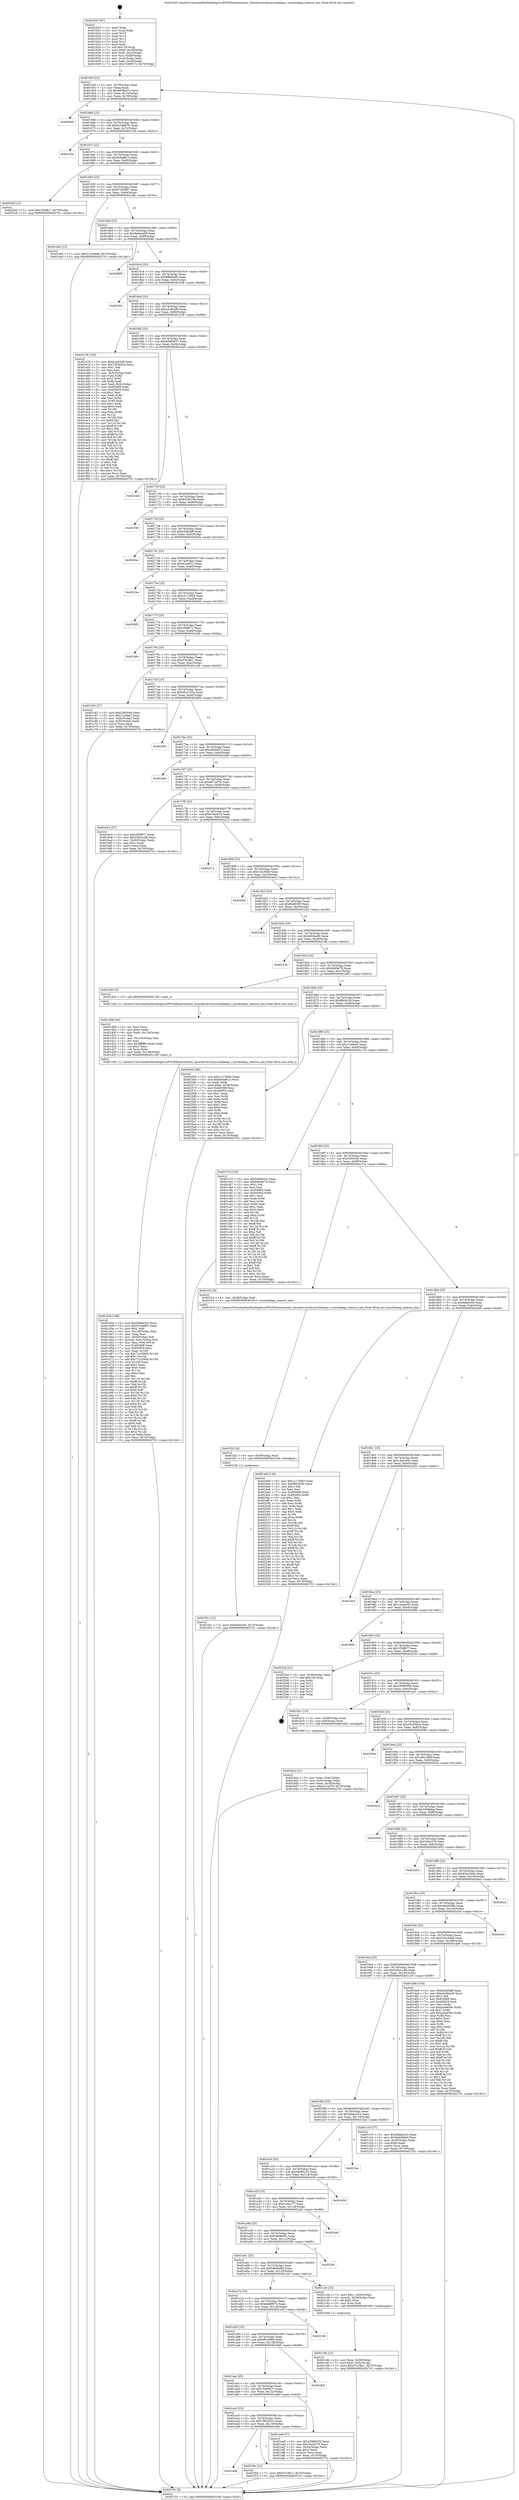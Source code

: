 digraph "0x401620" {
  label = "0x401620 (/mnt/c/Users/mathe/Desktop/tcc/POCII/binaries/extr_linuxdriversttysynclinkmp.c_synclinkmp_remove_one_Final-ollvm.out::main(0))"
  labelloc = "t"
  node[shape=record]

  Entry [label="",width=0.3,height=0.3,shape=circle,fillcolor=black,style=filled]
  "0x40164f" [label="{
     0x40164f [23]\l
     | [instrs]\l
     &nbsp;&nbsp;0x40164f \<+3\>: mov -0x70(%rbp),%eax\l
     &nbsp;&nbsp;0x401652 \<+2\>: mov %eax,%ecx\l
     &nbsp;&nbsp;0x401654 \<+6\>: sub $0x8858a37c,%ecx\l
     &nbsp;&nbsp;0x40165a \<+3\>: mov %eax,-0x74(%rbp)\l
     &nbsp;&nbsp;0x40165d \<+3\>: mov %ecx,-0x78(%rbp)\l
     &nbsp;&nbsp;0x401660 \<+6\>: je 00000000004020e6 \<main+0xac6\>\l
  }"]
  "0x4020e6" [label="{
     0x4020e6\l
  }", style=dashed]
  "0x401666" [label="{
     0x401666 [22]\l
     | [instrs]\l
     &nbsp;&nbsp;0x401666 \<+5\>: jmp 000000000040166b \<main+0x4b\>\l
     &nbsp;&nbsp;0x40166b \<+3\>: mov -0x74(%rbp),%eax\l
     &nbsp;&nbsp;0x40166e \<+5\>: sub $0x8c188d79,%eax\l
     &nbsp;&nbsp;0x401673 \<+3\>: mov %eax,-0x7c(%rbp)\l
     &nbsp;&nbsp;0x401676 \<+6\>: je 000000000040233a \<main+0xd1a\>\l
  }"]
  Exit [label="",width=0.3,height=0.3,shape=circle,fillcolor=black,style=filled,peripheries=2]
  "0x40233a" [label="{
     0x40233a\l
  }", style=dashed]
  "0x40167c" [label="{
     0x40167c [22]\l
     | [instrs]\l
     &nbsp;&nbsp;0x40167c \<+5\>: jmp 0000000000401681 \<main+0x61\>\l
     &nbsp;&nbsp;0x401681 \<+3\>: mov -0x74(%rbp),%eax\l
     &nbsp;&nbsp;0x401684 \<+5\>: sub $0x8cfad613,%eax\l
     &nbsp;&nbsp;0x401689 \<+3\>: mov %eax,-0x80(%rbp)\l
     &nbsp;&nbsp;0x40168c \<+6\>: je 00000000004025bf \<main+0xf9f\>\l
  }"]
  "0x401f2c" [label="{
     0x401f2c [12]\l
     | [instrs]\l
     &nbsp;&nbsp;0x401f2c \<+7\>: movl $0x68ab29e,-0x70(%rbp)\l
     &nbsp;&nbsp;0x401f33 \<+5\>: jmp 0000000000402701 \<main+0x10e1\>\l
  }"]
  "0x4025bf" [label="{
     0x4025bf [12]\l
     | [instrs]\l
     &nbsp;&nbsp;0x4025bf \<+7\>: movl $0x1f26ffc7,-0x70(%rbp)\l
     &nbsp;&nbsp;0x4025c6 \<+5\>: jmp 0000000000402701 \<main+0x10e1\>\l
  }"]
  "0x401692" [label="{
     0x401692 [25]\l
     | [instrs]\l
     &nbsp;&nbsp;0x401692 \<+5\>: jmp 0000000000401697 \<main+0x77\>\l
     &nbsp;&nbsp;0x401697 \<+3\>: mov -0x74(%rbp),%eax\l
     &nbsp;&nbsp;0x40169a \<+5\>: sub $0x97d39f67,%eax\l
     &nbsp;&nbsp;0x40169f \<+6\>: mov %eax,-0x84(%rbp)\l
     &nbsp;&nbsp;0x4016a5 \<+6\>: je 0000000000401ddc \<main+0x7bc\>\l
  }"]
  "0x401f23" [label="{
     0x401f23 [9]\l
     | [instrs]\l
     &nbsp;&nbsp;0x401f23 \<+4\>: mov -0x58(%rbp),%rdi\l
     &nbsp;&nbsp;0x401f27 \<+5\>: call 0000000000401030 \<free@plt\>\l
     | [calls]\l
     &nbsp;&nbsp;0x401030 \{1\} (unknown)\l
  }"]
  "0x401ddc" [label="{
     0x401ddc [12]\l
     | [instrs]\l
     &nbsp;&nbsp;0x401ddc \<+7\>: movl $0x516164a8,-0x70(%rbp)\l
     &nbsp;&nbsp;0x401de3 \<+5\>: jmp 0000000000402701 \<main+0x10e1\>\l
  }"]
  "0x4016ab" [label="{
     0x4016ab [25]\l
     | [instrs]\l
     &nbsp;&nbsp;0x4016ab \<+5\>: jmp 00000000004016b0 \<main+0x90\>\l
     &nbsp;&nbsp;0x4016b0 \<+3\>: mov -0x74(%rbp),%eax\l
     &nbsp;&nbsp;0x4016b3 \<+5\>: sub $0x9abeee08,%eax\l
     &nbsp;&nbsp;0x4016b8 \<+6\>: mov %eax,-0x88(%rbp)\l
     &nbsp;&nbsp;0x4016be \<+6\>: je 0000000000402699 \<main+0x1079\>\l
  }"]
  "0x401ade" [label="{
     0x401ade\l
  }", style=dashed]
  "0x402699" [label="{
     0x402699\l
  }", style=dashed]
  "0x4016c4" [label="{
     0x4016c4 [25]\l
     | [instrs]\l
     &nbsp;&nbsp;0x4016c4 \<+5\>: jmp 00000000004016c9 \<main+0xa9\>\l
     &nbsp;&nbsp;0x4016c9 \<+3\>: mov -0x74(%rbp),%eax\l
     &nbsp;&nbsp;0x4016cc \<+5\>: sub $0x9f888a96,%eax\l
     &nbsp;&nbsp;0x4016d1 \<+6\>: mov %eax,-0x8c(%rbp)\l
     &nbsp;&nbsp;0x4016d7 \<+6\>: je 0000000000401fc8 \<main+0x9a8\>\l
  }"]
  "0x401f0e" [label="{
     0x401f0e [12]\l
     | [instrs]\l
     &nbsp;&nbsp;0x401f0e \<+7\>: movl $0xd7e1fbc1,-0x70(%rbp)\l
     &nbsp;&nbsp;0x401f15 \<+5\>: jmp 0000000000402701 \<main+0x10e1\>\l
  }"]
  "0x401fc8" [label="{
     0x401fc8\l
  }", style=dashed]
  "0x4016dd" [label="{
     0x4016dd [25]\l
     | [instrs]\l
     &nbsp;&nbsp;0x4016dd \<+5\>: jmp 00000000004016e2 \<main+0xc2\>\l
     &nbsp;&nbsp;0x4016e2 \<+3\>: mov -0x74(%rbp),%eax\l
     &nbsp;&nbsp;0x4016e5 \<+5\>: sub $0xa2a5bad0,%eax\l
     &nbsp;&nbsp;0x4016ea \<+6\>: mov %eax,-0x90(%rbp)\l
     &nbsp;&nbsp;0x4016f0 \<+6\>: je 0000000000401e78 \<main+0x858\>\l
  }"]
  "0x401d34" [label="{
     0x401d34 [168]\l
     | [instrs]\l
     &nbsp;&nbsp;0x401d34 \<+5\>: mov $0x5d68e53c,%ecx\l
     &nbsp;&nbsp;0x401d39 \<+5\>: mov $0x97d39f67,%edx\l
     &nbsp;&nbsp;0x401d3e \<+3\>: mov $0x1,%dil\l
     &nbsp;&nbsp;0x401d41 \<+6\>: mov -0x138(%rbp),%esi\l
     &nbsp;&nbsp;0x401d47 \<+3\>: imul %eax,%esi\l
     &nbsp;&nbsp;0x401d4a \<+4\>: mov -0x58(%rbp),%r8\l
     &nbsp;&nbsp;0x401d4e \<+4\>: movslq -0x5c(%rbp),%r9\l
     &nbsp;&nbsp;0x401d52 \<+4\>: mov %esi,(%r8,%r9,4)\l
     &nbsp;&nbsp;0x401d56 \<+7\>: mov 0x405068,%eax\l
     &nbsp;&nbsp;0x401d5d \<+7\>: mov 0x405054,%esi\l
     &nbsp;&nbsp;0x401d64 \<+3\>: mov %eax,%r10d\l
     &nbsp;&nbsp;0x401d67 \<+7\>: sub $0x71c33908,%r10d\l
     &nbsp;&nbsp;0x401d6e \<+4\>: sub $0x1,%r10d\l
     &nbsp;&nbsp;0x401d72 \<+7\>: add $0x71c33908,%r10d\l
     &nbsp;&nbsp;0x401d79 \<+4\>: imul %r10d,%eax\l
     &nbsp;&nbsp;0x401d7d \<+3\>: and $0x1,%eax\l
     &nbsp;&nbsp;0x401d80 \<+3\>: cmp $0x0,%eax\l
     &nbsp;&nbsp;0x401d83 \<+4\>: sete %r11b\l
     &nbsp;&nbsp;0x401d87 \<+3\>: cmp $0xa,%esi\l
     &nbsp;&nbsp;0x401d8a \<+3\>: setl %bl\l
     &nbsp;&nbsp;0x401d8d \<+3\>: mov %r11b,%r14b\l
     &nbsp;&nbsp;0x401d90 \<+4\>: xor $0xff,%r14b\l
     &nbsp;&nbsp;0x401d94 \<+3\>: mov %bl,%r15b\l
     &nbsp;&nbsp;0x401d97 \<+4\>: xor $0xff,%r15b\l
     &nbsp;&nbsp;0x401d9b \<+4\>: xor $0x0,%dil\l
     &nbsp;&nbsp;0x401d9f \<+3\>: mov %r14b,%r12b\l
     &nbsp;&nbsp;0x401da2 \<+4\>: and $0x0,%r12b\l
     &nbsp;&nbsp;0x401da6 \<+3\>: and %dil,%r11b\l
     &nbsp;&nbsp;0x401da9 \<+3\>: mov %r15b,%r13b\l
     &nbsp;&nbsp;0x401dac \<+4\>: and $0x0,%r13b\l
     &nbsp;&nbsp;0x401db0 \<+3\>: and %dil,%bl\l
     &nbsp;&nbsp;0x401db3 \<+3\>: or %r11b,%r12b\l
     &nbsp;&nbsp;0x401db6 \<+3\>: or %bl,%r13b\l
     &nbsp;&nbsp;0x401db9 \<+3\>: xor %r13b,%r12b\l
     &nbsp;&nbsp;0x401dbc \<+3\>: or %r15b,%r14b\l
     &nbsp;&nbsp;0x401dbf \<+4\>: xor $0xff,%r14b\l
     &nbsp;&nbsp;0x401dc3 \<+4\>: or $0x0,%dil\l
     &nbsp;&nbsp;0x401dc7 \<+3\>: and %dil,%r14b\l
     &nbsp;&nbsp;0x401dca \<+3\>: or %r14b,%r12b\l
     &nbsp;&nbsp;0x401dcd \<+4\>: test $0x1,%r12b\l
     &nbsp;&nbsp;0x401dd1 \<+3\>: cmovne %edx,%ecx\l
     &nbsp;&nbsp;0x401dd4 \<+3\>: mov %ecx,-0x70(%rbp)\l
     &nbsp;&nbsp;0x401dd7 \<+5\>: jmp 0000000000402701 \<main+0x10e1\>\l
  }"]
  "0x401e78" [label="{
     0x401e78 [150]\l
     | [instrs]\l
     &nbsp;&nbsp;0x401e78 \<+5\>: mov $0xb3d45aff,%eax\l
     &nbsp;&nbsp;0x401e7d \<+5\>: mov $0x7092b5c2,%ecx\l
     &nbsp;&nbsp;0x401e82 \<+2\>: mov $0x1,%dl\l
     &nbsp;&nbsp;0x401e84 \<+2\>: xor %esi,%esi\l
     &nbsp;&nbsp;0x401e86 \<+3\>: mov -0x5c(%rbp),%edi\l
     &nbsp;&nbsp;0x401e89 \<+3\>: mov %esi,%r8d\l
     &nbsp;&nbsp;0x401e8c \<+4\>: sub $0x1,%r8d\l
     &nbsp;&nbsp;0x401e90 \<+3\>: sub %r8d,%edi\l
     &nbsp;&nbsp;0x401e93 \<+3\>: mov %edi,-0x5c(%rbp)\l
     &nbsp;&nbsp;0x401e96 \<+7\>: mov 0x405068,%edi\l
     &nbsp;&nbsp;0x401e9d \<+8\>: mov 0x405054,%r8d\l
     &nbsp;&nbsp;0x401ea5 \<+3\>: sub $0x1,%esi\l
     &nbsp;&nbsp;0x401ea8 \<+3\>: mov %edi,%r9d\l
     &nbsp;&nbsp;0x401eab \<+3\>: add %esi,%r9d\l
     &nbsp;&nbsp;0x401eae \<+4\>: imul %r9d,%edi\l
     &nbsp;&nbsp;0x401eb2 \<+3\>: and $0x1,%edi\l
     &nbsp;&nbsp;0x401eb5 \<+3\>: cmp $0x0,%edi\l
     &nbsp;&nbsp;0x401eb8 \<+4\>: sete %r10b\l
     &nbsp;&nbsp;0x401ebc \<+4\>: cmp $0xa,%r8d\l
     &nbsp;&nbsp;0x401ec0 \<+4\>: setl %r11b\l
     &nbsp;&nbsp;0x401ec4 \<+3\>: mov %r10b,%bl\l
     &nbsp;&nbsp;0x401ec7 \<+3\>: xor $0xff,%bl\l
     &nbsp;&nbsp;0x401eca \<+3\>: mov %r11b,%r14b\l
     &nbsp;&nbsp;0x401ecd \<+4\>: xor $0xff,%r14b\l
     &nbsp;&nbsp;0x401ed1 \<+3\>: xor $0x1,%dl\l
     &nbsp;&nbsp;0x401ed4 \<+3\>: mov %bl,%r15b\l
     &nbsp;&nbsp;0x401ed7 \<+4\>: and $0xff,%r15b\l
     &nbsp;&nbsp;0x401edb \<+3\>: and %dl,%r10b\l
     &nbsp;&nbsp;0x401ede \<+3\>: mov %r14b,%r12b\l
     &nbsp;&nbsp;0x401ee1 \<+4\>: and $0xff,%r12b\l
     &nbsp;&nbsp;0x401ee5 \<+3\>: and %dl,%r11b\l
     &nbsp;&nbsp;0x401ee8 \<+3\>: or %r10b,%r15b\l
     &nbsp;&nbsp;0x401eeb \<+3\>: or %r11b,%r12b\l
     &nbsp;&nbsp;0x401eee \<+3\>: xor %r12b,%r15b\l
     &nbsp;&nbsp;0x401ef1 \<+3\>: or %r14b,%bl\l
     &nbsp;&nbsp;0x401ef4 \<+3\>: xor $0xff,%bl\l
     &nbsp;&nbsp;0x401ef7 \<+3\>: or $0x1,%dl\l
     &nbsp;&nbsp;0x401efa \<+2\>: and %dl,%bl\l
     &nbsp;&nbsp;0x401efc \<+3\>: or %bl,%r15b\l
     &nbsp;&nbsp;0x401eff \<+4\>: test $0x1,%r15b\l
     &nbsp;&nbsp;0x401f03 \<+3\>: cmovne %ecx,%eax\l
     &nbsp;&nbsp;0x401f06 \<+3\>: mov %eax,-0x70(%rbp)\l
     &nbsp;&nbsp;0x401f09 \<+5\>: jmp 0000000000402701 \<main+0x10e1\>\l
  }"]
  "0x4016f6" [label="{
     0x4016f6 [25]\l
     | [instrs]\l
     &nbsp;&nbsp;0x4016f6 \<+5\>: jmp 00000000004016fb \<main+0xdb\>\l
     &nbsp;&nbsp;0x4016fb \<+3\>: mov -0x74(%rbp),%eax\l
     &nbsp;&nbsp;0x4016fe \<+5\>: sub $0xb0999037,%eax\l
     &nbsp;&nbsp;0x401703 \<+6\>: mov %eax,-0x94(%rbp)\l
     &nbsp;&nbsp;0x401709 \<+6\>: je 00000000004023a0 \<main+0xd80\>\l
  }"]
  "0x401d08" [label="{
     0x401d08 [44]\l
     | [instrs]\l
     &nbsp;&nbsp;0x401d08 \<+2\>: xor %ecx,%ecx\l
     &nbsp;&nbsp;0x401d0a \<+5\>: mov $0x2,%edx\l
     &nbsp;&nbsp;0x401d0f \<+6\>: mov %edx,-0x134(%rbp)\l
     &nbsp;&nbsp;0x401d15 \<+1\>: cltd\l
     &nbsp;&nbsp;0x401d16 \<+6\>: mov -0x134(%rbp),%esi\l
     &nbsp;&nbsp;0x401d1c \<+2\>: idiv %esi\l
     &nbsp;&nbsp;0x401d1e \<+6\>: imul $0xfffffffe,%edx,%edx\l
     &nbsp;&nbsp;0x401d24 \<+3\>: sub $0x1,%ecx\l
     &nbsp;&nbsp;0x401d27 \<+2\>: sub %ecx,%edx\l
     &nbsp;&nbsp;0x401d29 \<+6\>: mov %edx,-0x138(%rbp)\l
     &nbsp;&nbsp;0x401d2f \<+5\>: call 0000000000401160 \<next_i\>\l
     | [calls]\l
     &nbsp;&nbsp;0x401160 \{1\} (/mnt/c/Users/mathe/Desktop/tcc/POCII/binaries/extr_linuxdriversttysynclinkmp.c_synclinkmp_remove_one_Final-ollvm.out::next_i)\l
  }"]
  "0x4023a0" [label="{
     0x4023a0\l
  }", style=dashed]
  "0x40170f" [label="{
     0x40170f [25]\l
     | [instrs]\l
     &nbsp;&nbsp;0x40170f \<+5\>: jmp 0000000000401714 \<main+0xf4\>\l
     &nbsp;&nbsp;0x401714 \<+3\>: mov -0x74(%rbp),%eax\l
     &nbsp;&nbsp;0x401717 \<+5\>: sub $0xb200d70e,%eax\l
     &nbsp;&nbsp;0x40171c \<+6\>: mov %eax,-0x98(%rbp)\l
     &nbsp;&nbsp;0x401722 \<+6\>: je 0000000000401f38 \<main+0x918\>\l
  }"]
  "0x401c4b" [label="{
     0x401c4b [23]\l
     | [instrs]\l
     &nbsp;&nbsp;0x401c4b \<+4\>: mov %rax,-0x58(%rbp)\l
     &nbsp;&nbsp;0x401c4f \<+7\>: movl $0x0,-0x5c(%rbp)\l
     &nbsp;&nbsp;0x401c56 \<+7\>: movl $0xd7e1fbc1,-0x70(%rbp)\l
     &nbsp;&nbsp;0x401c5d \<+5\>: jmp 0000000000402701 \<main+0x10e1\>\l
  }"]
  "0x401f38" [label="{
     0x401f38\l
  }", style=dashed]
  "0x401728" [label="{
     0x401728 [25]\l
     | [instrs]\l
     &nbsp;&nbsp;0x401728 \<+5\>: jmp 000000000040172d \<main+0x10d\>\l
     &nbsp;&nbsp;0x40172d \<+3\>: mov -0x74(%rbp),%eax\l
     &nbsp;&nbsp;0x401730 \<+5\>: sub $0xb3d45aff,%eax\l
     &nbsp;&nbsp;0x401735 \<+6\>: mov %eax,-0x9c(%rbp)\l
     &nbsp;&nbsp;0x40173b \<+6\>: je 000000000040264a \<main+0x102a\>\l
  }"]
  "0x401bce" [label="{
     0x401bce [21]\l
     | [instrs]\l
     &nbsp;&nbsp;0x401bce \<+3\>: mov %eax,-0x4c(%rbp)\l
     &nbsp;&nbsp;0x401bd1 \<+3\>: mov -0x4c(%rbp),%eax\l
     &nbsp;&nbsp;0x401bd4 \<+3\>: mov %eax,-0x30(%rbp)\l
     &nbsp;&nbsp;0x401bd7 \<+7\>: movl $0xed7caf76,-0x70(%rbp)\l
     &nbsp;&nbsp;0x401bde \<+5\>: jmp 0000000000402701 \<main+0x10e1\>\l
  }"]
  "0x40264a" [label="{
     0x40264a\l
  }", style=dashed]
  "0x401741" [label="{
     0x401741 [25]\l
     | [instrs]\l
     &nbsp;&nbsp;0x401741 \<+5\>: jmp 0000000000401746 \<main+0x126\>\l
     &nbsp;&nbsp;0x401746 \<+3\>: mov -0x74(%rbp),%eax\l
     &nbsp;&nbsp;0x401749 \<+5\>: sub $0xbc2eaf12,%eax\l
     &nbsp;&nbsp;0x40174e \<+6\>: mov %eax,-0xa0(%rbp)\l
     &nbsp;&nbsp;0x401754 \<+6\>: je 00000000004021ba \<main+0xb9a\>\l
  }"]
  "0x401620" [label="{
     0x401620 [47]\l
     | [instrs]\l
     &nbsp;&nbsp;0x401620 \<+1\>: push %rbp\l
     &nbsp;&nbsp;0x401621 \<+3\>: mov %rsp,%rbp\l
     &nbsp;&nbsp;0x401624 \<+2\>: push %r15\l
     &nbsp;&nbsp;0x401626 \<+2\>: push %r14\l
     &nbsp;&nbsp;0x401628 \<+2\>: push %r13\l
     &nbsp;&nbsp;0x40162a \<+2\>: push %r12\l
     &nbsp;&nbsp;0x40162c \<+1\>: push %rbx\l
     &nbsp;&nbsp;0x40162d \<+7\>: sub $0x128,%rsp\l
     &nbsp;&nbsp;0x401634 \<+7\>: movl $0x0,-0x38(%rbp)\l
     &nbsp;&nbsp;0x40163b \<+3\>: mov %edi,-0x3c(%rbp)\l
     &nbsp;&nbsp;0x40163e \<+4\>: mov %rsi,-0x48(%rbp)\l
     &nbsp;&nbsp;0x401642 \<+3\>: mov -0x3c(%rbp),%edi\l
     &nbsp;&nbsp;0x401645 \<+3\>: mov %edi,-0x34(%rbp)\l
     &nbsp;&nbsp;0x401648 \<+7\>: movl $0x7049937c,-0x70(%rbp)\l
  }"]
  "0x4021ba" [label="{
     0x4021ba\l
  }", style=dashed]
  "0x40175a" [label="{
     0x40175a [25]\l
     | [instrs]\l
     &nbsp;&nbsp;0x40175a \<+5\>: jmp 000000000040175f \<main+0x13f\>\l
     &nbsp;&nbsp;0x40175f \<+3\>: mov -0x74(%rbp),%eax\l
     &nbsp;&nbsp;0x401762 \<+5\>: sub $0xc1c736b5,%eax\l
     &nbsp;&nbsp;0x401767 \<+6\>: mov %eax,-0xa4(%rbp)\l
     &nbsp;&nbsp;0x40176d \<+6\>: je 00000000004026f3 \<main+0x10d3\>\l
  }"]
  "0x402701" [label="{
     0x402701 [5]\l
     | [instrs]\l
     &nbsp;&nbsp;0x402701 \<+5\>: jmp 000000000040164f \<main+0x2f\>\l
  }"]
  "0x4026f3" [label="{
     0x4026f3\l
  }", style=dashed]
  "0x401773" [label="{
     0x401773 [25]\l
     | [instrs]\l
     &nbsp;&nbsp;0x401773 \<+5\>: jmp 0000000000401778 \<main+0x158\>\l
     &nbsp;&nbsp;0x401778 \<+3\>: mov -0x74(%rbp),%eax\l
     &nbsp;&nbsp;0x40177b \<+5\>: sub $0xc5f3f871,%eax\l
     &nbsp;&nbsp;0x401780 \<+6\>: mov %eax,-0xa8(%rbp)\l
     &nbsp;&nbsp;0x401786 \<+6\>: je 0000000000401bfe \<main+0x5de\>\l
  }"]
  "0x401ac5" [label="{
     0x401ac5 [25]\l
     | [instrs]\l
     &nbsp;&nbsp;0x401ac5 \<+5\>: jmp 0000000000401aca \<main+0x4aa\>\l
     &nbsp;&nbsp;0x401aca \<+3\>: mov -0x74(%rbp),%eax\l
     &nbsp;&nbsp;0x401acd \<+5\>: sub $0x7092b5c2,%eax\l
     &nbsp;&nbsp;0x401ad2 \<+6\>: mov %eax,-0x130(%rbp)\l
     &nbsp;&nbsp;0x401ad8 \<+6\>: je 0000000000401f0e \<main+0x8ee\>\l
  }"]
  "0x401bfe" [label="{
     0x401bfe\l
  }", style=dashed]
  "0x40178c" [label="{
     0x40178c [25]\l
     | [instrs]\l
     &nbsp;&nbsp;0x40178c \<+5\>: jmp 0000000000401791 \<main+0x171\>\l
     &nbsp;&nbsp;0x401791 \<+3\>: mov -0x74(%rbp),%eax\l
     &nbsp;&nbsp;0x401794 \<+5\>: sub $0xd7e1fbc1,%eax\l
     &nbsp;&nbsp;0x401799 \<+6\>: mov %eax,-0xac(%rbp)\l
     &nbsp;&nbsp;0x40179f \<+6\>: je 0000000000401c62 \<main+0x642\>\l
  }"]
  "0x401ae8" [label="{
     0x401ae8 [27]\l
     | [instrs]\l
     &nbsp;&nbsp;0x401ae8 \<+5\>: mov $0x20988359,%eax\l
     &nbsp;&nbsp;0x401aed \<+5\>: mov $0x34cfc276,%ecx\l
     &nbsp;&nbsp;0x401af2 \<+3\>: mov -0x34(%rbp),%edx\l
     &nbsp;&nbsp;0x401af5 \<+3\>: cmp $0x2,%edx\l
     &nbsp;&nbsp;0x401af8 \<+3\>: cmovne %ecx,%eax\l
     &nbsp;&nbsp;0x401afb \<+3\>: mov %eax,-0x70(%rbp)\l
     &nbsp;&nbsp;0x401afe \<+5\>: jmp 0000000000402701 \<main+0x10e1\>\l
  }"]
  "0x401c62" [label="{
     0x401c62 [27]\l
     | [instrs]\l
     &nbsp;&nbsp;0x401c62 \<+5\>: mov $0x5300549,%eax\l
     &nbsp;&nbsp;0x401c67 \<+5\>: mov $0x21ebbe2,%ecx\l
     &nbsp;&nbsp;0x401c6c \<+3\>: mov -0x5c(%rbp),%edx\l
     &nbsp;&nbsp;0x401c6f \<+3\>: cmp -0x50(%rbp),%edx\l
     &nbsp;&nbsp;0x401c72 \<+3\>: cmovl %ecx,%eax\l
     &nbsp;&nbsp;0x401c75 \<+3\>: mov %eax,-0x70(%rbp)\l
     &nbsp;&nbsp;0x401c78 \<+5\>: jmp 0000000000402701 \<main+0x10e1\>\l
  }"]
  "0x4017a5" [label="{
     0x4017a5 [25]\l
     | [instrs]\l
     &nbsp;&nbsp;0x4017a5 \<+5\>: jmp 00000000004017aa \<main+0x18a\>\l
     &nbsp;&nbsp;0x4017aa \<+3\>: mov -0x74(%rbp),%eax\l
     &nbsp;&nbsp;0x4017ad \<+5\>: sub $0xd81e153e,%eax\l
     &nbsp;&nbsp;0x4017b2 \<+6\>: mov %eax,-0xb0(%rbp)\l
     &nbsp;&nbsp;0x4017b8 \<+6\>: je 0000000000402082 \<main+0xa62\>\l
  }"]
  "0x401aac" [label="{
     0x401aac [25]\l
     | [instrs]\l
     &nbsp;&nbsp;0x401aac \<+5\>: jmp 0000000000401ab1 \<main+0x491\>\l
     &nbsp;&nbsp;0x401ab1 \<+3\>: mov -0x74(%rbp),%eax\l
     &nbsp;&nbsp;0x401ab4 \<+5\>: sub $0x7049937c,%eax\l
     &nbsp;&nbsp;0x401ab9 \<+6\>: mov %eax,-0x12c(%rbp)\l
     &nbsp;&nbsp;0x401abf \<+6\>: je 0000000000401ae8 \<main+0x4c8\>\l
  }"]
  "0x402082" [label="{
     0x402082\l
  }", style=dashed]
  "0x4017be" [label="{
     0x4017be [25]\l
     | [instrs]\l
     &nbsp;&nbsp;0x4017be \<+5\>: jmp 00000000004017c3 \<main+0x1a3\>\l
     &nbsp;&nbsp;0x4017c3 \<+3\>: mov -0x74(%rbp),%eax\l
     &nbsp;&nbsp;0x4017c6 \<+5\>: sub $0xe4604f14,%eax\l
     &nbsp;&nbsp;0x4017cb \<+6\>: mov %eax,-0xb4(%rbp)\l
     &nbsp;&nbsp;0x4017d1 \<+6\>: je 0000000000401bb5 \<main+0x595\>\l
  }"]
  "0x4023b8" [label="{
     0x4023b8\l
  }", style=dashed]
  "0x401bb5" [label="{
     0x401bb5\l
  }", style=dashed]
  "0x4017d7" [label="{
     0x4017d7 [25]\l
     | [instrs]\l
     &nbsp;&nbsp;0x4017d7 \<+5\>: jmp 00000000004017dc \<main+0x1bc\>\l
     &nbsp;&nbsp;0x4017dc \<+3\>: mov -0x74(%rbp),%eax\l
     &nbsp;&nbsp;0x4017df \<+5\>: sub $0xed7caf76,%eax\l
     &nbsp;&nbsp;0x4017e4 \<+6\>: mov %eax,-0xb8(%rbp)\l
     &nbsp;&nbsp;0x4017ea \<+6\>: je 0000000000401be3 \<main+0x5c3\>\l
  }"]
  "0x401a93" [label="{
     0x401a93 [25]\l
     | [instrs]\l
     &nbsp;&nbsp;0x401a93 \<+5\>: jmp 0000000000401a98 \<main+0x478\>\l
     &nbsp;&nbsp;0x401a98 \<+3\>: mov -0x74(%rbp),%eax\l
     &nbsp;&nbsp;0x401a9b \<+5\>: sub $0x6f0c499d,%eax\l
     &nbsp;&nbsp;0x401aa0 \<+6\>: mov %eax,-0x128(%rbp)\l
     &nbsp;&nbsp;0x401aa6 \<+6\>: je 00000000004023b8 \<main+0xd98\>\l
  }"]
  "0x401be3" [label="{
     0x401be3 [27]\l
     | [instrs]\l
     &nbsp;&nbsp;0x401be3 \<+5\>: mov $0xc5f3f871,%eax\l
     &nbsp;&nbsp;0x401be8 \<+5\>: mov $0x55b41c99,%ecx\l
     &nbsp;&nbsp;0x401bed \<+3\>: mov -0x30(%rbp),%edx\l
     &nbsp;&nbsp;0x401bf0 \<+3\>: cmp $0x1,%edx\l
     &nbsp;&nbsp;0x401bf3 \<+3\>: cmovl %ecx,%eax\l
     &nbsp;&nbsp;0x401bf6 \<+3\>: mov %eax,-0x70(%rbp)\l
     &nbsp;&nbsp;0x401bf9 \<+5\>: jmp 0000000000402701 \<main+0x10e1\>\l
  }"]
  "0x4017f0" [label="{
     0x4017f0 [25]\l
     | [instrs]\l
     &nbsp;&nbsp;0x4017f0 \<+5\>: jmp 00000000004017f5 \<main+0x1d5\>\l
     &nbsp;&nbsp;0x4017f5 \<+3\>: mov -0x74(%rbp),%eax\l
     &nbsp;&nbsp;0x4017f8 \<+5\>: sub $0xf10bc015,%eax\l
     &nbsp;&nbsp;0x4017fd \<+6\>: mov %eax,-0xbc(%rbp)\l
     &nbsp;&nbsp;0x401803 \<+6\>: je 0000000000402212 \<main+0xbf2\>\l
  }"]
  "0x402168" [label="{
     0x402168\l
  }", style=dashed]
  "0x402212" [label="{
     0x402212\l
  }", style=dashed]
  "0x401809" [label="{
     0x401809 [25]\l
     | [instrs]\l
     &nbsp;&nbsp;0x401809 \<+5\>: jmp 000000000040180e \<main+0x1ee\>\l
     &nbsp;&nbsp;0x40180e \<+3\>: mov -0x74(%rbp),%eax\l
     &nbsp;&nbsp;0x401811 \<+5\>: sub $0xf1bc3836,%eax\l
     &nbsp;&nbsp;0x401816 \<+6\>: mov %eax,-0xc0(%rbp)\l
     &nbsp;&nbsp;0x40181c \<+6\>: je 00000000004026e2 \<main+0x10c2\>\l
  }"]
  "0x401a7a" [label="{
     0x401a7a [25]\l
     | [instrs]\l
     &nbsp;&nbsp;0x401a7a \<+5\>: jmp 0000000000401a7f \<main+0x45f\>\l
     &nbsp;&nbsp;0x401a7f \<+3\>: mov -0x74(%rbp),%eax\l
     &nbsp;&nbsp;0x401a82 \<+5\>: sub $0x6e89f07b,%eax\l
     &nbsp;&nbsp;0x401a87 \<+6\>: mov %eax,-0x124(%rbp)\l
     &nbsp;&nbsp;0x401a8d \<+6\>: je 0000000000402168 \<main+0xb48\>\l
  }"]
  "0x4026e2" [label="{
     0x4026e2\l
  }", style=dashed]
  "0x401822" [label="{
     0x401822 [25]\l
     | [instrs]\l
     &nbsp;&nbsp;0x401822 \<+5\>: jmp 0000000000401827 \<main+0x207\>\l
     &nbsp;&nbsp;0x401827 \<+3\>: mov -0x74(%rbp),%eax\l
     &nbsp;&nbsp;0x40182a \<+5\>: sub $0xf6af6380,%eax\l
     &nbsp;&nbsp;0x40182f \<+6\>: mov %eax,-0xc4(%rbp)\l
     &nbsp;&nbsp;0x401835 \<+6\>: je 00000000004022b4 \<main+0xc94\>\l
  }"]
  "0x401c34" [label="{
     0x401c34 [23]\l
     | [instrs]\l
     &nbsp;&nbsp;0x401c34 \<+7\>: movl $0x1,-0x50(%rbp)\l
     &nbsp;&nbsp;0x401c3b \<+4\>: movslq -0x50(%rbp),%rax\l
     &nbsp;&nbsp;0x401c3f \<+4\>: shl $0x2,%rax\l
     &nbsp;&nbsp;0x401c43 \<+3\>: mov %rax,%rdi\l
     &nbsp;&nbsp;0x401c46 \<+5\>: call 0000000000401050 \<malloc@plt\>\l
     | [calls]\l
     &nbsp;&nbsp;0x401050 \{1\} (unknown)\l
  }"]
  "0x4022b4" [label="{
     0x4022b4\l
  }", style=dashed]
  "0x40183b" [label="{
     0x40183b [25]\l
     | [instrs]\l
     &nbsp;&nbsp;0x40183b \<+5\>: jmp 0000000000401840 \<main+0x220\>\l
     &nbsp;&nbsp;0x401840 \<+3\>: mov -0x74(%rbp),%eax\l
     &nbsp;&nbsp;0x401843 \<+5\>: sub $0xfe53be00,%eax\l
     &nbsp;&nbsp;0x401848 \<+6\>: mov %eax,-0xc8(%rbp)\l
     &nbsp;&nbsp;0x40184e \<+6\>: je 000000000040214d \<main+0xb2d\>\l
  }"]
  "0x401a61" [label="{
     0x401a61 [25]\l
     | [instrs]\l
     &nbsp;&nbsp;0x401a61 \<+5\>: jmp 0000000000401a66 \<main+0x446\>\l
     &nbsp;&nbsp;0x401a66 \<+3\>: mov -0x74(%rbp),%eax\l
     &nbsp;&nbsp;0x401a69 \<+5\>: sub $0x6a64b6b0,%eax\l
     &nbsp;&nbsp;0x401a6e \<+6\>: mov %eax,-0x120(%rbp)\l
     &nbsp;&nbsp;0x401a74 \<+6\>: je 0000000000401c34 \<main+0x614\>\l
  }"]
  "0x40214d" [label="{
     0x40214d\l
  }", style=dashed]
  "0x401854" [label="{
     0x401854 [25]\l
     | [instrs]\l
     &nbsp;&nbsp;0x401854 \<+5\>: jmp 0000000000401859 \<main+0x239\>\l
     &nbsp;&nbsp;0x401859 \<+3\>: mov -0x74(%rbp),%eax\l
     &nbsp;&nbsp;0x40185c \<+5\>: sub $0xfe8d4b78,%eax\l
     &nbsp;&nbsp;0x401861 \<+6\>: mov %eax,-0xcc(%rbp)\l
     &nbsp;&nbsp;0x401867 \<+6\>: je 0000000000401d03 \<main+0x6e3\>\l
  }"]
  "0x4025f8" [label="{
     0x4025f8\l
  }", style=dashed]
  "0x401d03" [label="{
     0x401d03 [5]\l
     | [instrs]\l
     &nbsp;&nbsp;0x401d03 \<+5\>: call 0000000000401160 \<next_i\>\l
     | [calls]\l
     &nbsp;&nbsp;0x401160 \{1\} (/mnt/c/Users/mathe/Desktop/tcc/POCII/binaries/extr_linuxdriversttysynclinkmp.c_synclinkmp_remove_one_Final-ollvm.out::next_i)\l
  }"]
  "0x40186d" [label="{
     0x40186d [25]\l
     | [instrs]\l
     &nbsp;&nbsp;0x40186d \<+5\>: jmp 0000000000401872 \<main+0x252\>\l
     &nbsp;&nbsp;0x401872 \<+3\>: mov -0x74(%rbp),%eax\l
     &nbsp;&nbsp;0x401875 \<+5\>: sub $0xffdd3c50,%eax\l
     &nbsp;&nbsp;0x40187a \<+6\>: mov %eax,-0xd0(%rbp)\l
     &nbsp;&nbsp;0x401880 \<+6\>: je 0000000000402565 \<main+0xf45\>\l
  }"]
  "0x401a48" [label="{
     0x401a48 [25]\l
     | [instrs]\l
     &nbsp;&nbsp;0x401a48 \<+5\>: jmp 0000000000401a4d \<main+0x42d\>\l
     &nbsp;&nbsp;0x401a4d \<+3\>: mov -0x74(%rbp),%eax\l
     &nbsp;&nbsp;0x401a50 \<+5\>: sub $0x5d68e53c,%eax\l
     &nbsp;&nbsp;0x401a55 \<+6\>: mov %eax,-0x11c(%rbp)\l
     &nbsp;&nbsp;0x401a5b \<+6\>: je 00000000004025f8 \<main+0xfd8\>\l
  }"]
  "0x402565" [label="{
     0x402565 [90]\l
     | [instrs]\l
     &nbsp;&nbsp;0x402565 \<+5\>: mov $0xc1c736b5,%eax\l
     &nbsp;&nbsp;0x40256a \<+5\>: mov $0x8cfad613,%ecx\l
     &nbsp;&nbsp;0x40256f \<+2\>: xor %edx,%edx\l
     &nbsp;&nbsp;0x402571 \<+7\>: movl $0x0,-0x38(%rbp)\l
     &nbsp;&nbsp;0x402578 \<+7\>: mov 0x405068,%esi\l
     &nbsp;&nbsp;0x40257f \<+7\>: mov 0x405054,%edi\l
     &nbsp;&nbsp;0x402586 \<+3\>: sub $0x1,%edx\l
     &nbsp;&nbsp;0x402589 \<+3\>: mov %esi,%r8d\l
     &nbsp;&nbsp;0x40258c \<+3\>: add %edx,%r8d\l
     &nbsp;&nbsp;0x40258f \<+4\>: imul %r8d,%esi\l
     &nbsp;&nbsp;0x402593 \<+3\>: and $0x1,%esi\l
     &nbsp;&nbsp;0x402596 \<+3\>: cmp $0x0,%esi\l
     &nbsp;&nbsp;0x402599 \<+4\>: sete %r9b\l
     &nbsp;&nbsp;0x40259d \<+3\>: cmp $0xa,%edi\l
     &nbsp;&nbsp;0x4025a0 \<+4\>: setl %r10b\l
     &nbsp;&nbsp;0x4025a4 \<+3\>: mov %r9b,%r11b\l
     &nbsp;&nbsp;0x4025a7 \<+3\>: and %r10b,%r11b\l
     &nbsp;&nbsp;0x4025aa \<+3\>: xor %r10b,%r9b\l
     &nbsp;&nbsp;0x4025ad \<+3\>: or %r9b,%r11b\l
     &nbsp;&nbsp;0x4025b0 \<+4\>: test $0x1,%r11b\l
     &nbsp;&nbsp;0x4025b4 \<+3\>: cmovne %ecx,%eax\l
     &nbsp;&nbsp;0x4025b7 \<+3\>: mov %eax,-0x70(%rbp)\l
     &nbsp;&nbsp;0x4025ba \<+5\>: jmp 0000000000402701 \<main+0x10e1\>\l
  }"]
  "0x401886" [label="{
     0x401886 [25]\l
     | [instrs]\l
     &nbsp;&nbsp;0x401886 \<+5\>: jmp 000000000040188b \<main+0x26b\>\l
     &nbsp;&nbsp;0x40188b \<+3\>: mov -0x74(%rbp),%eax\l
     &nbsp;&nbsp;0x40188e \<+5\>: sub $0x21ebbe2,%eax\l
     &nbsp;&nbsp;0x401893 \<+6\>: mov %eax,-0xd4(%rbp)\l
     &nbsp;&nbsp;0x401899 \<+6\>: je 0000000000401c7d \<main+0x65d\>\l
  }"]
  "0x4022a8" [label="{
     0x4022a8\l
  }", style=dashed]
  "0x401c7d" [label="{
     0x401c7d [134]\l
     | [instrs]\l
     &nbsp;&nbsp;0x401c7d \<+5\>: mov $0x5d68e53c,%eax\l
     &nbsp;&nbsp;0x401c82 \<+5\>: mov $0xfe8d4b78,%ecx\l
     &nbsp;&nbsp;0x401c87 \<+2\>: mov $0x1,%dl\l
     &nbsp;&nbsp;0x401c89 \<+2\>: xor %esi,%esi\l
     &nbsp;&nbsp;0x401c8b \<+7\>: mov 0x405068,%edi\l
     &nbsp;&nbsp;0x401c92 \<+8\>: mov 0x405054,%r8d\l
     &nbsp;&nbsp;0x401c9a \<+3\>: sub $0x1,%esi\l
     &nbsp;&nbsp;0x401c9d \<+3\>: mov %edi,%r9d\l
     &nbsp;&nbsp;0x401ca0 \<+3\>: add %esi,%r9d\l
     &nbsp;&nbsp;0x401ca3 \<+4\>: imul %r9d,%edi\l
     &nbsp;&nbsp;0x401ca7 \<+3\>: and $0x1,%edi\l
     &nbsp;&nbsp;0x401caa \<+3\>: cmp $0x0,%edi\l
     &nbsp;&nbsp;0x401cad \<+4\>: sete %r10b\l
     &nbsp;&nbsp;0x401cb1 \<+4\>: cmp $0xa,%r8d\l
     &nbsp;&nbsp;0x401cb5 \<+4\>: setl %r11b\l
     &nbsp;&nbsp;0x401cb9 \<+3\>: mov %r10b,%bl\l
     &nbsp;&nbsp;0x401cbc \<+3\>: xor $0xff,%bl\l
     &nbsp;&nbsp;0x401cbf \<+3\>: mov %r11b,%r14b\l
     &nbsp;&nbsp;0x401cc2 \<+4\>: xor $0xff,%r14b\l
     &nbsp;&nbsp;0x401cc6 \<+3\>: xor $0x1,%dl\l
     &nbsp;&nbsp;0x401cc9 \<+3\>: mov %bl,%r15b\l
     &nbsp;&nbsp;0x401ccc \<+4\>: and $0xff,%r15b\l
     &nbsp;&nbsp;0x401cd0 \<+3\>: and %dl,%r10b\l
     &nbsp;&nbsp;0x401cd3 \<+3\>: mov %r14b,%r12b\l
     &nbsp;&nbsp;0x401cd6 \<+4\>: and $0xff,%r12b\l
     &nbsp;&nbsp;0x401cda \<+3\>: and %dl,%r11b\l
     &nbsp;&nbsp;0x401cdd \<+3\>: or %r10b,%r15b\l
     &nbsp;&nbsp;0x401ce0 \<+3\>: or %r11b,%r12b\l
     &nbsp;&nbsp;0x401ce3 \<+3\>: xor %r12b,%r15b\l
     &nbsp;&nbsp;0x401ce6 \<+3\>: or %r14b,%bl\l
     &nbsp;&nbsp;0x401ce9 \<+3\>: xor $0xff,%bl\l
     &nbsp;&nbsp;0x401cec \<+3\>: or $0x1,%dl\l
     &nbsp;&nbsp;0x401cef \<+2\>: and %dl,%bl\l
     &nbsp;&nbsp;0x401cf1 \<+3\>: or %bl,%r15b\l
     &nbsp;&nbsp;0x401cf4 \<+4\>: test $0x1,%r15b\l
     &nbsp;&nbsp;0x401cf8 \<+3\>: cmovne %ecx,%eax\l
     &nbsp;&nbsp;0x401cfb \<+3\>: mov %eax,-0x70(%rbp)\l
     &nbsp;&nbsp;0x401cfe \<+5\>: jmp 0000000000402701 \<main+0x10e1\>\l
  }"]
  "0x40189f" [label="{
     0x40189f [25]\l
     | [instrs]\l
     &nbsp;&nbsp;0x40189f \<+5\>: jmp 00000000004018a4 \<main+0x284\>\l
     &nbsp;&nbsp;0x4018a4 \<+3\>: mov -0x74(%rbp),%eax\l
     &nbsp;&nbsp;0x4018a7 \<+5\>: sub $0x5300549,%eax\l
     &nbsp;&nbsp;0x4018ac \<+6\>: mov %eax,-0xd8(%rbp)\l
     &nbsp;&nbsp;0x4018b2 \<+6\>: je 0000000000401f1a \<main+0x8fa\>\l
  }"]
  "0x401a2f" [label="{
     0x401a2f [25]\l
     | [instrs]\l
     &nbsp;&nbsp;0x401a2f \<+5\>: jmp 0000000000401a34 \<main+0x414\>\l
     &nbsp;&nbsp;0x401a34 \<+3\>: mov -0x74(%rbp),%eax\l
     &nbsp;&nbsp;0x401a37 \<+5\>: sub $0x5c2fa177,%eax\l
     &nbsp;&nbsp;0x401a3c \<+6\>: mov %eax,-0x118(%rbp)\l
     &nbsp;&nbsp;0x401a42 \<+6\>: je 00000000004022a8 \<main+0xc88\>\l
  }"]
  "0x401f1a" [label="{
     0x401f1a [9]\l
     | [instrs]\l
     &nbsp;&nbsp;0x401f1a \<+4\>: mov -0x58(%rbp),%rdi\l
     &nbsp;&nbsp;0x401f1e \<+5\>: call 0000000000401610 \<synclinkmp_remove_one\>\l
     | [calls]\l
     &nbsp;&nbsp;0x401610 \{1\} (/mnt/c/Users/mathe/Desktop/tcc/POCII/binaries/extr_linuxdriversttysynclinkmp.c_synclinkmp_remove_one_Final-ollvm.out::synclinkmp_remove_one)\l
  }"]
  "0x4018b8" [label="{
     0x4018b8 [25]\l
     | [instrs]\l
     &nbsp;&nbsp;0x4018b8 \<+5\>: jmp 00000000004018bd \<main+0x29d\>\l
     &nbsp;&nbsp;0x4018bd \<+3\>: mov -0x74(%rbp),%eax\l
     &nbsp;&nbsp;0x4018c0 \<+5\>: sub $0x68ab29e,%eax\l
     &nbsp;&nbsp;0x4018c5 \<+6\>: mov %eax,-0xdc(%rbp)\l
     &nbsp;&nbsp;0x4018cb \<+6\>: je 00000000004024df \<main+0xebf\>\l
  }"]
  "0x401b56" [label="{
     0x401b56\l
  }", style=dashed]
  "0x4024df" [label="{
     0x4024df [134]\l
     | [instrs]\l
     &nbsp;&nbsp;0x4024df \<+5\>: mov $0xc1c736b5,%eax\l
     &nbsp;&nbsp;0x4024e4 \<+5\>: mov $0xffdd3c50,%ecx\l
     &nbsp;&nbsp;0x4024e9 \<+2\>: mov $0x1,%dl\l
     &nbsp;&nbsp;0x4024eb \<+2\>: xor %esi,%esi\l
     &nbsp;&nbsp;0x4024ed \<+7\>: mov 0x405068,%edi\l
     &nbsp;&nbsp;0x4024f4 \<+8\>: mov 0x405054,%r8d\l
     &nbsp;&nbsp;0x4024fc \<+3\>: sub $0x1,%esi\l
     &nbsp;&nbsp;0x4024ff \<+3\>: mov %edi,%r9d\l
     &nbsp;&nbsp;0x402502 \<+3\>: add %esi,%r9d\l
     &nbsp;&nbsp;0x402505 \<+4\>: imul %r9d,%edi\l
     &nbsp;&nbsp;0x402509 \<+3\>: and $0x1,%edi\l
     &nbsp;&nbsp;0x40250c \<+3\>: cmp $0x0,%edi\l
     &nbsp;&nbsp;0x40250f \<+4\>: sete %r10b\l
     &nbsp;&nbsp;0x402513 \<+4\>: cmp $0xa,%r8d\l
     &nbsp;&nbsp;0x402517 \<+4\>: setl %r11b\l
     &nbsp;&nbsp;0x40251b \<+3\>: mov %r10b,%bl\l
     &nbsp;&nbsp;0x40251e \<+3\>: xor $0xff,%bl\l
     &nbsp;&nbsp;0x402521 \<+3\>: mov %r11b,%r14b\l
     &nbsp;&nbsp;0x402524 \<+4\>: xor $0xff,%r14b\l
     &nbsp;&nbsp;0x402528 \<+3\>: xor $0x1,%dl\l
     &nbsp;&nbsp;0x40252b \<+3\>: mov %bl,%r15b\l
     &nbsp;&nbsp;0x40252e \<+4\>: and $0xff,%r15b\l
     &nbsp;&nbsp;0x402532 \<+3\>: and %dl,%r10b\l
     &nbsp;&nbsp;0x402535 \<+3\>: mov %r14b,%r12b\l
     &nbsp;&nbsp;0x402538 \<+4\>: and $0xff,%r12b\l
     &nbsp;&nbsp;0x40253c \<+3\>: and %dl,%r11b\l
     &nbsp;&nbsp;0x40253f \<+3\>: or %r10b,%r15b\l
     &nbsp;&nbsp;0x402542 \<+3\>: or %r11b,%r12b\l
     &nbsp;&nbsp;0x402545 \<+3\>: xor %r12b,%r15b\l
     &nbsp;&nbsp;0x402548 \<+3\>: or %r14b,%bl\l
     &nbsp;&nbsp;0x40254b \<+3\>: xor $0xff,%bl\l
     &nbsp;&nbsp;0x40254e \<+3\>: or $0x1,%dl\l
     &nbsp;&nbsp;0x402551 \<+2\>: and %dl,%bl\l
     &nbsp;&nbsp;0x402553 \<+3\>: or %bl,%r15b\l
     &nbsp;&nbsp;0x402556 \<+4\>: test $0x1,%r15b\l
     &nbsp;&nbsp;0x40255a \<+3\>: cmovne %ecx,%eax\l
     &nbsp;&nbsp;0x40255d \<+3\>: mov %eax,-0x70(%rbp)\l
     &nbsp;&nbsp;0x402560 \<+5\>: jmp 0000000000402701 \<main+0x10e1\>\l
  }"]
  "0x4018d1" [label="{
     0x4018d1 [25]\l
     | [instrs]\l
     &nbsp;&nbsp;0x4018d1 \<+5\>: jmp 00000000004018d6 \<main+0x2b6\>\l
     &nbsp;&nbsp;0x4018d6 \<+3\>: mov -0x74(%rbp),%eax\l
     &nbsp;&nbsp;0x4018d9 \<+5\>: sub $0x14a3c0dc,%eax\l
     &nbsp;&nbsp;0x4018de \<+6\>: mov %eax,-0xe0(%rbp)\l
     &nbsp;&nbsp;0x4018e4 \<+6\>: je 00000000004024d3 \<main+0xeb3\>\l
  }"]
  "0x401a16" [label="{
     0x401a16 [25]\l
     | [instrs]\l
     &nbsp;&nbsp;0x401a16 \<+5\>: jmp 0000000000401a1b \<main+0x3fb\>\l
     &nbsp;&nbsp;0x401a1b \<+3\>: mov -0x74(%rbp),%eax\l
     &nbsp;&nbsp;0x401a1e \<+5\>: sub $0x5b093c32,%eax\l
     &nbsp;&nbsp;0x401a23 \<+6\>: mov %eax,-0x114(%rbp)\l
     &nbsp;&nbsp;0x401a29 \<+6\>: je 0000000000401b56 \<main+0x536\>\l
  }"]
  "0x4024d3" [label="{
     0x4024d3\l
  }", style=dashed]
  "0x4018ea" [label="{
     0x4018ea [25]\l
     | [instrs]\l
     &nbsp;&nbsp;0x4018ea \<+5\>: jmp 00000000004018ef \<main+0x2cf\>\l
     &nbsp;&nbsp;0x4018ef \<+3\>: mov -0x74(%rbp),%eax\l
     &nbsp;&nbsp;0x4018f2 \<+5\>: sub $0x1ea4ac83,%eax\l
     &nbsp;&nbsp;0x4018f7 \<+6\>: mov %eax,-0xe4(%rbp)\l
     &nbsp;&nbsp;0x4018fd \<+6\>: je 000000000040266b \<main+0x104b\>\l
  }"]
  "0x4023ac" [label="{
     0x4023ac\l
  }", style=dashed]
  "0x40266b" [label="{
     0x40266b\l
  }", style=dashed]
  "0x401903" [label="{
     0x401903 [25]\l
     | [instrs]\l
     &nbsp;&nbsp;0x401903 \<+5\>: jmp 0000000000401908 \<main+0x2e8\>\l
     &nbsp;&nbsp;0x401908 \<+3\>: mov -0x74(%rbp),%eax\l
     &nbsp;&nbsp;0x40190b \<+5\>: sub $0x1f26ffc7,%eax\l
     &nbsp;&nbsp;0x401910 \<+6\>: mov %eax,-0xe8(%rbp)\l
     &nbsp;&nbsp;0x401916 \<+6\>: je 00000000004025cb \<main+0xfab\>\l
  }"]
  "0x4019fd" [label="{
     0x4019fd [25]\l
     | [instrs]\l
     &nbsp;&nbsp;0x4019fd \<+5\>: jmp 0000000000401a02 \<main+0x3e2\>\l
     &nbsp;&nbsp;0x401a02 \<+3\>: mov -0x74(%rbp),%eax\l
     &nbsp;&nbsp;0x401a05 \<+5\>: sub $0x59aba31b,%eax\l
     &nbsp;&nbsp;0x401a0a \<+6\>: mov %eax,-0x110(%rbp)\l
     &nbsp;&nbsp;0x401a10 \<+6\>: je 00000000004023ac \<main+0xd8c\>\l
  }"]
  "0x4025cb" [label="{
     0x4025cb [21]\l
     | [instrs]\l
     &nbsp;&nbsp;0x4025cb \<+3\>: mov -0x38(%rbp),%eax\l
     &nbsp;&nbsp;0x4025ce \<+7\>: add $0x128,%rsp\l
     &nbsp;&nbsp;0x4025d5 \<+1\>: pop %rbx\l
     &nbsp;&nbsp;0x4025d6 \<+2\>: pop %r12\l
     &nbsp;&nbsp;0x4025d8 \<+2\>: pop %r13\l
     &nbsp;&nbsp;0x4025da \<+2\>: pop %r14\l
     &nbsp;&nbsp;0x4025dc \<+2\>: pop %r15\l
     &nbsp;&nbsp;0x4025de \<+1\>: pop %rbp\l
     &nbsp;&nbsp;0x4025df \<+1\>: ret\l
  }"]
  "0x40191c" [label="{
     0x40191c [25]\l
     | [instrs]\l
     &nbsp;&nbsp;0x40191c \<+5\>: jmp 0000000000401921 \<main+0x301\>\l
     &nbsp;&nbsp;0x401921 \<+3\>: mov -0x74(%rbp),%eax\l
     &nbsp;&nbsp;0x401924 \<+5\>: sub $0x20988359,%eax\l
     &nbsp;&nbsp;0x401929 \<+6\>: mov %eax,-0xec(%rbp)\l
     &nbsp;&nbsp;0x40192f \<+6\>: je 0000000000401bc1 \<main+0x5a1\>\l
  }"]
  "0x401c19" [label="{
     0x401c19 [27]\l
     | [instrs]\l
     &nbsp;&nbsp;0x401c19 \<+5\>: mov $0x59aba31b,%eax\l
     &nbsp;&nbsp;0x401c1e \<+5\>: mov $0x6a64b6b0,%ecx\l
     &nbsp;&nbsp;0x401c23 \<+3\>: mov -0x30(%rbp),%edx\l
     &nbsp;&nbsp;0x401c26 \<+3\>: cmp $0x0,%edx\l
     &nbsp;&nbsp;0x401c29 \<+3\>: cmove %ecx,%eax\l
     &nbsp;&nbsp;0x401c2c \<+3\>: mov %eax,-0x70(%rbp)\l
     &nbsp;&nbsp;0x401c2f \<+5\>: jmp 0000000000402701 \<main+0x10e1\>\l
  }"]
  "0x401bc1" [label="{
     0x401bc1 [13]\l
     | [instrs]\l
     &nbsp;&nbsp;0x401bc1 \<+4\>: mov -0x48(%rbp),%rax\l
     &nbsp;&nbsp;0x401bc5 \<+4\>: mov 0x8(%rax),%rdi\l
     &nbsp;&nbsp;0x401bc9 \<+5\>: call 0000000000401060 \<atoi@plt\>\l
     | [calls]\l
     &nbsp;&nbsp;0x401060 \{1\} (unknown)\l
  }"]
  "0x401935" [label="{
     0x401935 [25]\l
     | [instrs]\l
     &nbsp;&nbsp;0x401935 \<+5\>: jmp 000000000040193a \<main+0x31a\>\l
     &nbsp;&nbsp;0x40193a \<+3\>: mov -0x74(%rbp),%eax\l
     &nbsp;&nbsp;0x40193d \<+5\>: sub $0x26185bc4,%eax\l
     &nbsp;&nbsp;0x401942 \<+6\>: mov %eax,-0xf0(%rbp)\l
     &nbsp;&nbsp;0x401948 \<+6\>: je 000000000040208e \<main+0xa6e\>\l
  }"]
  "0x4019e4" [label="{
     0x4019e4 [25]\l
     | [instrs]\l
     &nbsp;&nbsp;0x4019e4 \<+5\>: jmp 00000000004019e9 \<main+0x3c9\>\l
     &nbsp;&nbsp;0x4019e9 \<+3\>: mov -0x74(%rbp),%eax\l
     &nbsp;&nbsp;0x4019ec \<+5\>: sub $0x55b41c99,%eax\l
     &nbsp;&nbsp;0x4019f1 \<+6\>: mov %eax,-0x10c(%rbp)\l
     &nbsp;&nbsp;0x4019f7 \<+6\>: je 0000000000401c19 \<main+0x5f9\>\l
  }"]
  "0x40208e" [label="{
     0x40208e\l
  }", style=dashed]
  "0x40194e" [label="{
     0x40194e [25]\l
     | [instrs]\l
     &nbsp;&nbsp;0x40194e \<+5\>: jmp 0000000000401953 \<main+0x333\>\l
     &nbsp;&nbsp;0x401953 \<+3\>: mov -0x74(%rbp),%eax\l
     &nbsp;&nbsp;0x401956 \<+5\>: sub $0x264168ef,%eax\l
     &nbsp;&nbsp;0x40195b \<+6\>: mov %eax,-0xf4(%rbp)\l
     &nbsp;&nbsp;0x401961 \<+6\>: je 00000000004026c4 \<main+0x10a4\>\l
  }"]
  "0x401de8" [label="{
     0x401de8 [144]\l
     | [instrs]\l
     &nbsp;&nbsp;0x401de8 \<+5\>: mov $0xb3d45aff,%eax\l
     &nbsp;&nbsp;0x401ded \<+5\>: mov $0xa2a5bad0,%ecx\l
     &nbsp;&nbsp;0x401df2 \<+2\>: mov $0x1,%dl\l
     &nbsp;&nbsp;0x401df4 \<+7\>: mov 0x405068,%esi\l
     &nbsp;&nbsp;0x401dfb \<+7\>: mov 0x405054,%edi\l
     &nbsp;&nbsp;0x401e02 \<+3\>: mov %esi,%r8d\l
     &nbsp;&nbsp;0x401e05 \<+7\>: sub $0xac0a659c,%r8d\l
     &nbsp;&nbsp;0x401e0c \<+4\>: sub $0x1,%r8d\l
     &nbsp;&nbsp;0x401e10 \<+7\>: add $0xac0a659c,%r8d\l
     &nbsp;&nbsp;0x401e17 \<+4\>: imul %r8d,%esi\l
     &nbsp;&nbsp;0x401e1b \<+3\>: and $0x1,%esi\l
     &nbsp;&nbsp;0x401e1e \<+3\>: cmp $0x0,%esi\l
     &nbsp;&nbsp;0x401e21 \<+4\>: sete %r9b\l
     &nbsp;&nbsp;0x401e25 \<+3\>: cmp $0xa,%edi\l
     &nbsp;&nbsp;0x401e28 \<+4\>: setl %r10b\l
     &nbsp;&nbsp;0x401e2c \<+3\>: mov %r9b,%r11b\l
     &nbsp;&nbsp;0x401e2f \<+4\>: xor $0xff,%r11b\l
     &nbsp;&nbsp;0x401e33 \<+3\>: mov %r10b,%bl\l
     &nbsp;&nbsp;0x401e36 \<+3\>: xor $0xff,%bl\l
     &nbsp;&nbsp;0x401e39 \<+3\>: xor $0x1,%dl\l
     &nbsp;&nbsp;0x401e3c \<+3\>: mov %r11b,%r14b\l
     &nbsp;&nbsp;0x401e3f \<+4\>: and $0xff,%r14b\l
     &nbsp;&nbsp;0x401e43 \<+3\>: and %dl,%r9b\l
     &nbsp;&nbsp;0x401e46 \<+3\>: mov %bl,%r15b\l
     &nbsp;&nbsp;0x401e49 \<+4\>: and $0xff,%r15b\l
     &nbsp;&nbsp;0x401e4d \<+3\>: and %dl,%r10b\l
     &nbsp;&nbsp;0x401e50 \<+3\>: or %r9b,%r14b\l
     &nbsp;&nbsp;0x401e53 \<+3\>: or %r10b,%r15b\l
     &nbsp;&nbsp;0x401e56 \<+3\>: xor %r15b,%r14b\l
     &nbsp;&nbsp;0x401e59 \<+3\>: or %bl,%r11b\l
     &nbsp;&nbsp;0x401e5c \<+4\>: xor $0xff,%r11b\l
     &nbsp;&nbsp;0x401e60 \<+3\>: or $0x1,%dl\l
     &nbsp;&nbsp;0x401e63 \<+3\>: and %dl,%r11b\l
     &nbsp;&nbsp;0x401e66 \<+3\>: or %r11b,%r14b\l
     &nbsp;&nbsp;0x401e69 \<+4\>: test $0x1,%r14b\l
     &nbsp;&nbsp;0x401e6d \<+3\>: cmovne %ecx,%eax\l
     &nbsp;&nbsp;0x401e70 \<+3\>: mov %eax,-0x70(%rbp)\l
     &nbsp;&nbsp;0x401e73 \<+5\>: jmp 0000000000402701 \<main+0x10e1\>\l
  }"]
  "0x4026c4" [label="{
     0x4026c4\l
  }", style=dashed]
  "0x401967" [label="{
     0x401967 [25]\l
     | [instrs]\l
     &nbsp;&nbsp;0x401967 \<+5\>: jmp 000000000040196c \<main+0x34c\>\l
     &nbsp;&nbsp;0x40196c \<+3\>: mov -0x74(%rbp),%eax\l
     &nbsp;&nbsp;0x40196f \<+5\>: sub $0x340fe8ae,%eax\l
     &nbsp;&nbsp;0x401974 \<+6\>: mov %eax,-0xf8(%rbp)\l
     &nbsp;&nbsp;0x40197a \<+6\>: je 00000000004025e0 \<main+0xfc0\>\l
  }"]
  "0x4019cb" [label="{
     0x4019cb [25]\l
     | [instrs]\l
     &nbsp;&nbsp;0x4019cb \<+5\>: jmp 00000000004019d0 \<main+0x3b0\>\l
     &nbsp;&nbsp;0x4019d0 \<+3\>: mov -0x74(%rbp),%eax\l
     &nbsp;&nbsp;0x4019d3 \<+5\>: sub $0x516164a8,%eax\l
     &nbsp;&nbsp;0x4019d8 \<+6\>: mov %eax,-0x108(%rbp)\l
     &nbsp;&nbsp;0x4019de \<+6\>: je 0000000000401de8 \<main+0x7c8\>\l
  }"]
  "0x4025e0" [label="{
     0x4025e0\l
  }", style=dashed]
  "0x401980" [label="{
     0x401980 [25]\l
     | [instrs]\l
     &nbsp;&nbsp;0x401980 \<+5\>: jmp 0000000000401985 \<main+0x365\>\l
     &nbsp;&nbsp;0x401985 \<+3\>: mov -0x74(%rbp),%eax\l
     &nbsp;&nbsp;0x401988 \<+5\>: sub $0x34cfc276,%eax\l
     &nbsp;&nbsp;0x40198d \<+6\>: mov %eax,-0xfc(%rbp)\l
     &nbsp;&nbsp;0x401993 \<+6\>: je 0000000000401b03 \<main+0x4e3\>\l
  }"]
  "0x40243e" [label="{
     0x40243e\l
  }", style=dashed]
  "0x401b03" [label="{
     0x401b03\l
  }", style=dashed]
  "0x401999" [label="{
     0x401999 [25]\l
     | [instrs]\l
     &nbsp;&nbsp;0x401999 \<+5\>: jmp 000000000040199e \<main+0x37e\>\l
     &nbsp;&nbsp;0x40199e \<+3\>: mov -0x74(%rbp),%eax\l
     &nbsp;&nbsp;0x4019a1 \<+5\>: sub $0x43e14bdc,%eax\l
     &nbsp;&nbsp;0x4019a6 \<+6\>: mov %eax,-0x100(%rbp)\l
     &nbsp;&nbsp;0x4019ac \<+6\>: je 00000000004026a5 \<main+0x1085\>\l
  }"]
  "0x4019b2" [label="{
     0x4019b2 [25]\l
     | [instrs]\l
     &nbsp;&nbsp;0x4019b2 \<+5\>: jmp 00000000004019b7 \<main+0x397\>\l
     &nbsp;&nbsp;0x4019b7 \<+3\>: mov -0x74(%rbp),%eax\l
     &nbsp;&nbsp;0x4019ba \<+5\>: sub $0x46c9589b,%eax\l
     &nbsp;&nbsp;0x4019bf \<+6\>: mov %eax,-0x104(%rbp)\l
     &nbsp;&nbsp;0x4019c5 \<+6\>: je 000000000040243e \<main+0xe1e\>\l
  }"]
  "0x4026a5" [label="{
     0x4026a5\l
  }", style=dashed]
  Entry -> "0x401620" [label=" 1"]
  "0x40164f" -> "0x4020e6" [label=" 0"]
  "0x40164f" -> "0x401666" [label=" 18"]
  "0x4025cb" -> Exit [label=" 1"]
  "0x401666" -> "0x40233a" [label=" 0"]
  "0x401666" -> "0x40167c" [label=" 18"]
  "0x4025bf" -> "0x402701" [label=" 1"]
  "0x40167c" -> "0x4025bf" [label=" 1"]
  "0x40167c" -> "0x401692" [label=" 17"]
  "0x402565" -> "0x402701" [label=" 1"]
  "0x401692" -> "0x401ddc" [label=" 1"]
  "0x401692" -> "0x4016ab" [label=" 16"]
  "0x4024df" -> "0x402701" [label=" 1"]
  "0x4016ab" -> "0x402699" [label=" 0"]
  "0x4016ab" -> "0x4016c4" [label=" 16"]
  "0x401f2c" -> "0x402701" [label=" 1"]
  "0x4016c4" -> "0x401fc8" [label=" 0"]
  "0x4016c4" -> "0x4016dd" [label=" 16"]
  "0x401f23" -> "0x401f2c" [label=" 1"]
  "0x4016dd" -> "0x401e78" [label=" 1"]
  "0x4016dd" -> "0x4016f6" [label=" 15"]
  "0x401f0e" -> "0x402701" [label=" 1"]
  "0x4016f6" -> "0x4023a0" [label=" 0"]
  "0x4016f6" -> "0x40170f" [label=" 15"]
  "0x401ac5" -> "0x401ade" [label=" 0"]
  "0x40170f" -> "0x401f38" [label=" 0"]
  "0x40170f" -> "0x401728" [label=" 15"]
  "0x401ac5" -> "0x401f0e" [label=" 1"]
  "0x401728" -> "0x40264a" [label=" 0"]
  "0x401728" -> "0x401741" [label=" 15"]
  "0x401f1a" -> "0x401f23" [label=" 1"]
  "0x401741" -> "0x4021ba" [label=" 0"]
  "0x401741" -> "0x40175a" [label=" 15"]
  "0x401e78" -> "0x402701" [label=" 1"]
  "0x40175a" -> "0x4026f3" [label=" 0"]
  "0x40175a" -> "0x401773" [label=" 15"]
  "0x401de8" -> "0x402701" [label=" 1"]
  "0x401773" -> "0x401bfe" [label=" 0"]
  "0x401773" -> "0x40178c" [label=" 15"]
  "0x401ddc" -> "0x402701" [label=" 1"]
  "0x40178c" -> "0x401c62" [label=" 2"]
  "0x40178c" -> "0x4017a5" [label=" 13"]
  "0x401d34" -> "0x402701" [label=" 1"]
  "0x4017a5" -> "0x402082" [label=" 0"]
  "0x4017a5" -> "0x4017be" [label=" 13"]
  "0x401d03" -> "0x401d08" [label=" 1"]
  "0x4017be" -> "0x401bb5" [label=" 0"]
  "0x4017be" -> "0x4017d7" [label=" 13"]
  "0x401c7d" -> "0x402701" [label=" 1"]
  "0x4017d7" -> "0x401be3" [label=" 1"]
  "0x4017d7" -> "0x4017f0" [label=" 12"]
  "0x401c4b" -> "0x402701" [label=" 1"]
  "0x4017f0" -> "0x402212" [label=" 0"]
  "0x4017f0" -> "0x401809" [label=" 12"]
  "0x401c34" -> "0x401c4b" [label=" 1"]
  "0x401809" -> "0x4026e2" [label=" 0"]
  "0x401809" -> "0x401822" [label=" 12"]
  "0x401be3" -> "0x402701" [label=" 1"]
  "0x401822" -> "0x4022b4" [label=" 0"]
  "0x401822" -> "0x40183b" [label=" 12"]
  "0x401bce" -> "0x402701" [label=" 1"]
  "0x40183b" -> "0x40214d" [label=" 0"]
  "0x40183b" -> "0x401854" [label=" 12"]
  "0x402701" -> "0x40164f" [label=" 17"]
  "0x401854" -> "0x401d03" [label=" 1"]
  "0x401854" -> "0x40186d" [label=" 11"]
  "0x401620" -> "0x40164f" [label=" 1"]
  "0x40186d" -> "0x402565" [label=" 1"]
  "0x40186d" -> "0x401886" [label=" 10"]
  "0x401aac" -> "0x401ac5" [label=" 1"]
  "0x401886" -> "0x401c7d" [label=" 1"]
  "0x401886" -> "0x40189f" [label=" 9"]
  "0x401aac" -> "0x401ae8" [label=" 1"]
  "0x40189f" -> "0x401f1a" [label=" 1"]
  "0x40189f" -> "0x4018b8" [label=" 8"]
  "0x401a93" -> "0x401aac" [label=" 2"]
  "0x4018b8" -> "0x4024df" [label=" 1"]
  "0x4018b8" -> "0x4018d1" [label=" 7"]
  "0x401a93" -> "0x4023b8" [label=" 0"]
  "0x4018d1" -> "0x4024d3" [label=" 0"]
  "0x4018d1" -> "0x4018ea" [label=" 7"]
  "0x401a7a" -> "0x401a93" [label=" 2"]
  "0x4018ea" -> "0x40266b" [label=" 0"]
  "0x4018ea" -> "0x401903" [label=" 7"]
  "0x401a7a" -> "0x402168" [label=" 0"]
  "0x401903" -> "0x4025cb" [label=" 1"]
  "0x401903" -> "0x40191c" [label=" 6"]
  "0x401a61" -> "0x401a7a" [label=" 2"]
  "0x40191c" -> "0x401bc1" [label=" 1"]
  "0x40191c" -> "0x401935" [label=" 5"]
  "0x401a61" -> "0x401c34" [label=" 1"]
  "0x401935" -> "0x40208e" [label=" 0"]
  "0x401935" -> "0x40194e" [label=" 5"]
  "0x401a48" -> "0x401a61" [label=" 3"]
  "0x40194e" -> "0x4026c4" [label=" 0"]
  "0x40194e" -> "0x401967" [label=" 5"]
  "0x401a48" -> "0x4025f8" [label=" 0"]
  "0x401967" -> "0x4025e0" [label=" 0"]
  "0x401967" -> "0x401980" [label=" 5"]
  "0x401a2f" -> "0x401a48" [label=" 3"]
  "0x401980" -> "0x401b03" [label=" 0"]
  "0x401980" -> "0x401999" [label=" 5"]
  "0x401a2f" -> "0x4022a8" [label=" 0"]
  "0x401999" -> "0x4026a5" [label=" 0"]
  "0x401999" -> "0x4019b2" [label=" 5"]
  "0x401d08" -> "0x401d34" [label=" 1"]
  "0x4019b2" -> "0x40243e" [label=" 0"]
  "0x4019b2" -> "0x4019cb" [label=" 5"]
  "0x401ae8" -> "0x402701" [label=" 1"]
  "0x4019cb" -> "0x401de8" [label=" 1"]
  "0x4019cb" -> "0x4019e4" [label=" 4"]
  "0x401bc1" -> "0x401bce" [label=" 1"]
  "0x4019e4" -> "0x401c19" [label=" 1"]
  "0x4019e4" -> "0x4019fd" [label=" 3"]
  "0x401c19" -> "0x402701" [label=" 1"]
  "0x4019fd" -> "0x4023ac" [label=" 0"]
  "0x4019fd" -> "0x401a16" [label=" 3"]
  "0x401c62" -> "0x402701" [label=" 2"]
  "0x401a16" -> "0x401b56" [label=" 0"]
  "0x401a16" -> "0x401a2f" [label=" 3"]
}
